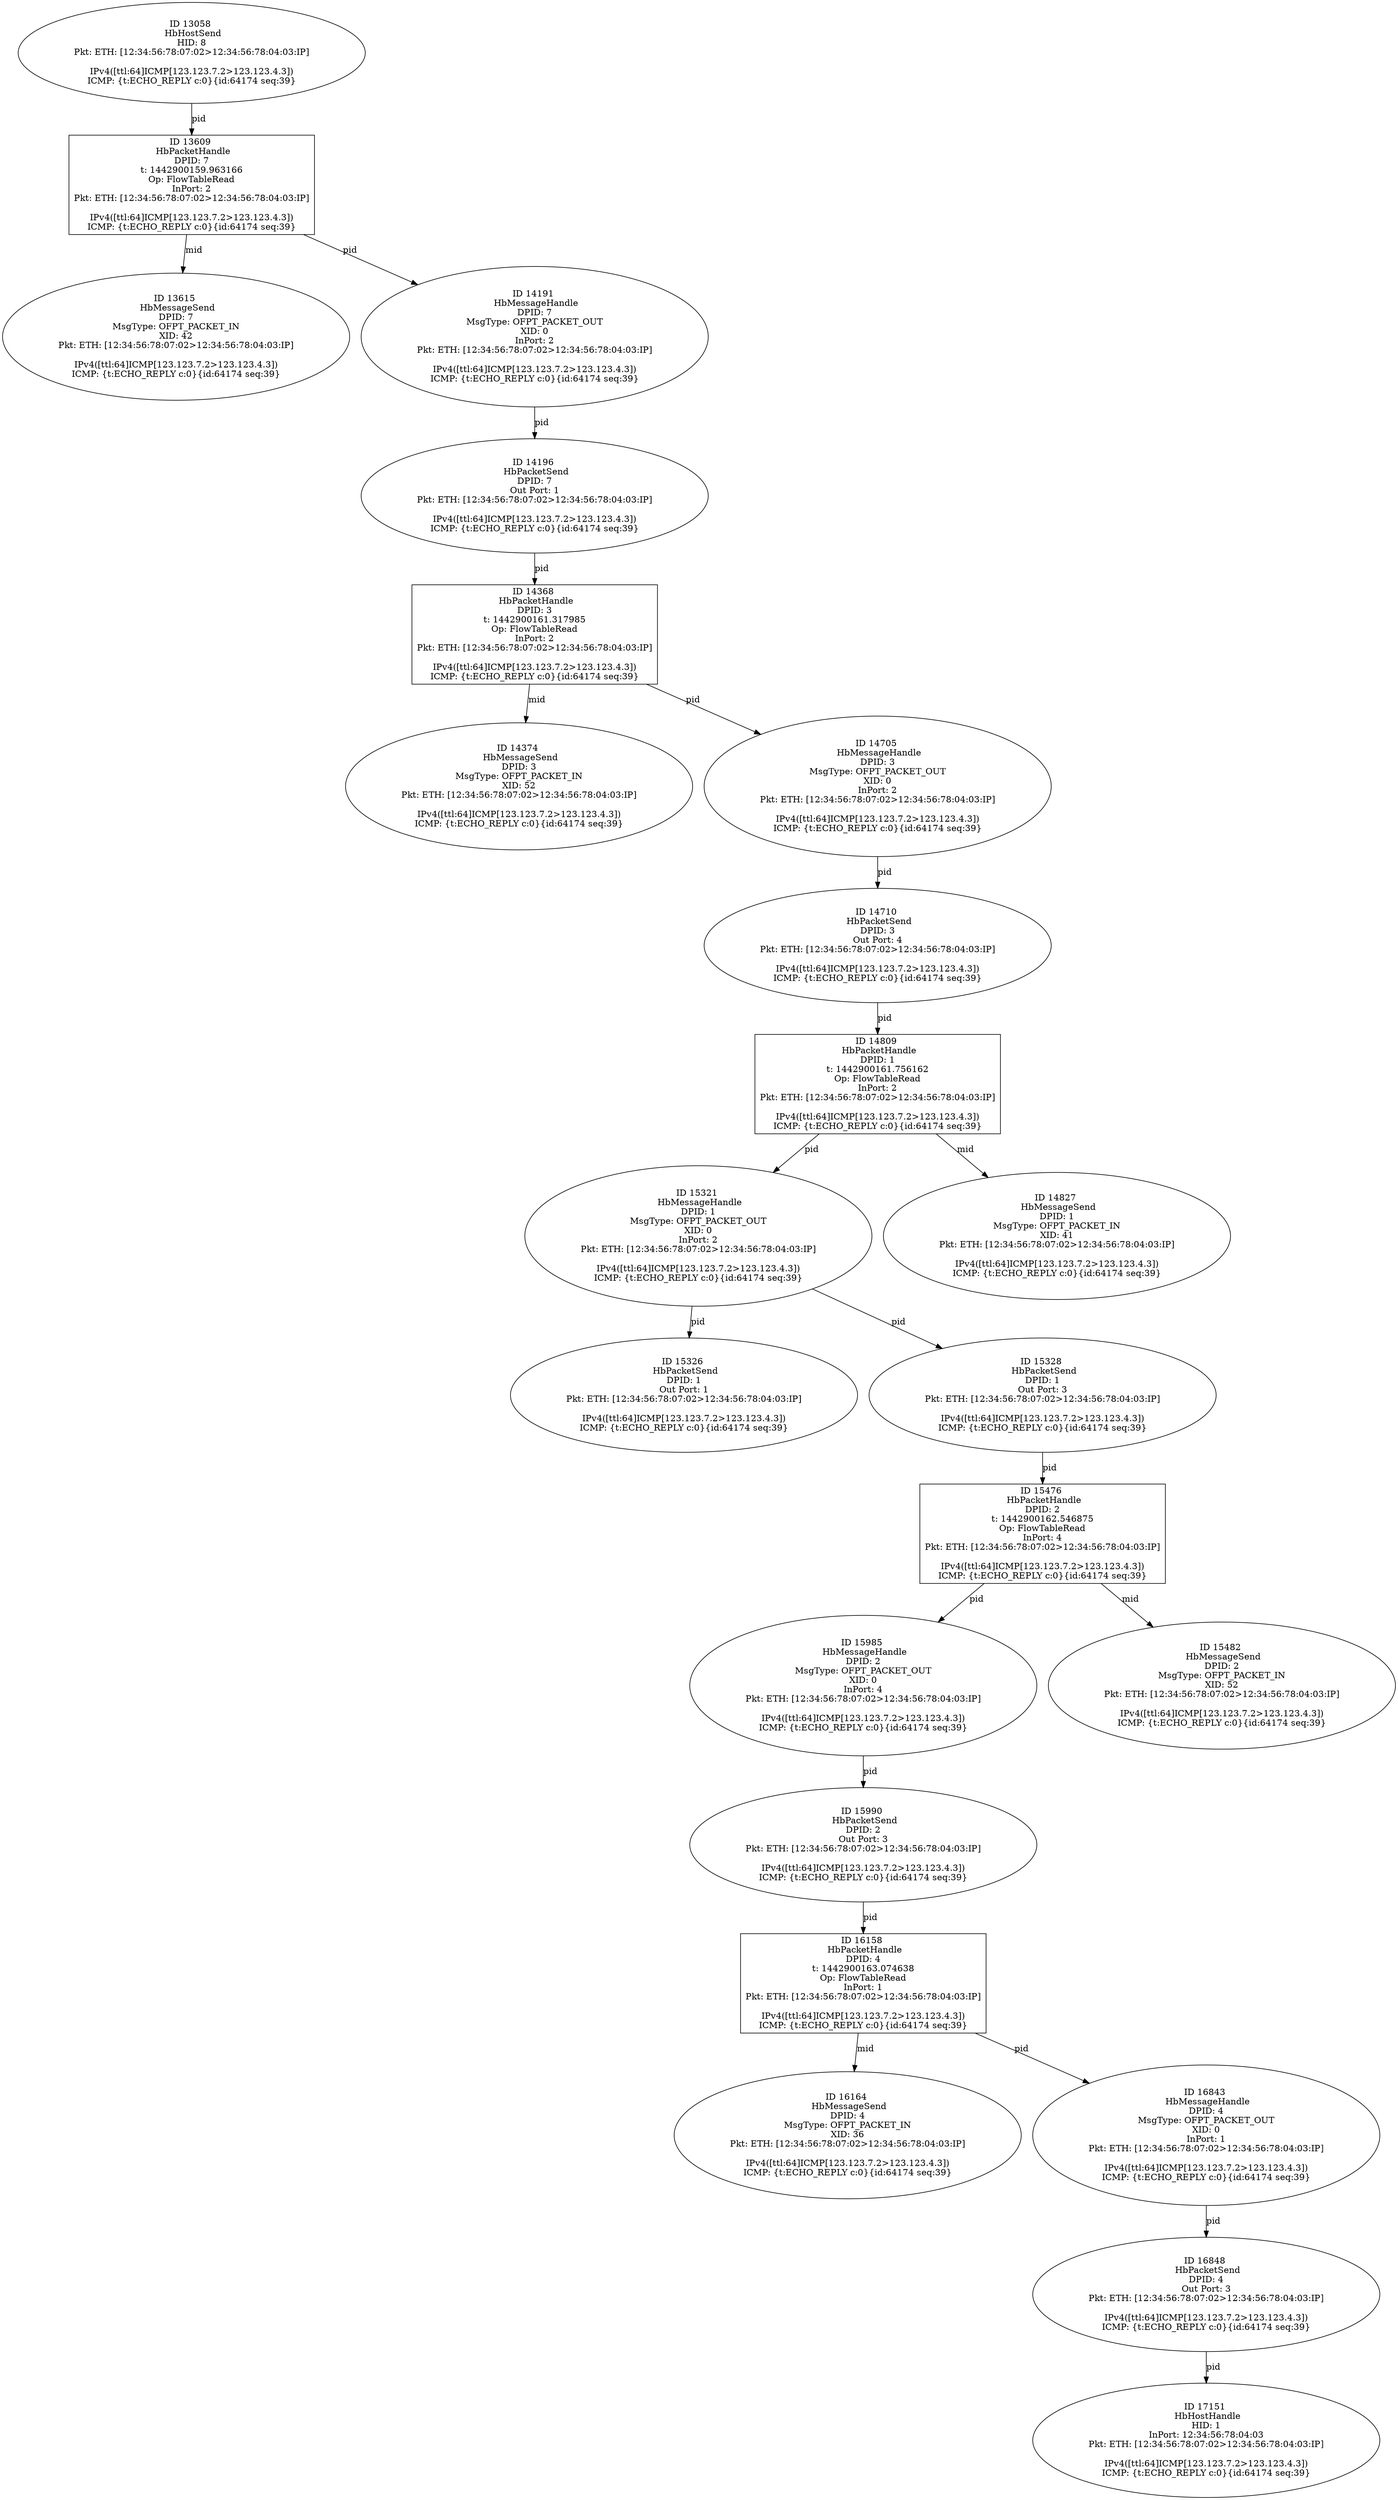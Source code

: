 strict digraph G {
13058 [shape=oval, event=<hb_events.HbHostSend object at 0x10acb0210>, label="ID 13058 
 HbHostSend
HID: 8
Pkt: ETH: [12:34:56:78:07:02>12:34:56:78:04:03:IP]

IPv4([ttl:64]ICMP[123.123.7.2>123.123.4.3])
ICMP: {t:ECHO_REPLY c:0}{id:64174 seq:39}"];
14809 [shape=box, event=<hb_events.HbPacketHandle object at 0x10b121a90>, label="ID 14809 
 HbPacketHandle
DPID: 1
t: 1442900161.756162
Op: FlowTableRead
InPort: 2
Pkt: ETH: [12:34:56:78:07:02>12:34:56:78:04:03:IP]

IPv4([ttl:64]ICMP[123.123.7.2>123.123.4.3])
ICMP: {t:ECHO_REPLY c:0}{id:64174 seq:39}"];
16158 [shape=box, event=<hb_events.HbPacketHandle object at 0x10b390710>, label="ID 16158 
 HbPacketHandle
DPID: 4
t: 1442900163.074638
Op: FlowTableRead
InPort: 1
Pkt: ETH: [12:34:56:78:07:02>12:34:56:78:04:03:IP]

IPv4([ttl:64]ICMP[123.123.7.2>123.123.4.3])
ICMP: {t:ECHO_REPLY c:0}{id:64174 seq:39}"];
14368 [shape=box, event=<hb_events.HbPacketHandle object at 0x10b074350>, label="ID 14368 
 HbPacketHandle
DPID: 3
t: 1442900161.317985
Op: FlowTableRead
InPort: 2
Pkt: ETH: [12:34:56:78:07:02>12:34:56:78:04:03:IP]

IPv4([ttl:64]ICMP[123.123.7.2>123.123.4.3])
ICMP: {t:ECHO_REPLY c:0}{id:64174 seq:39}"];
16164 [shape=oval, event=<hb_events.HbMessageSend object at 0x10b396990>, label="ID 16164 
 HbMessageSend
DPID: 4
MsgType: OFPT_PACKET_IN
XID: 36
Pkt: ETH: [12:34:56:78:07:02>12:34:56:78:04:03:IP]

IPv4([ttl:64]ICMP[123.123.7.2>123.123.4.3])
ICMP: {t:ECHO_REPLY c:0}{id:64174 seq:39}"];
14374 [shape=oval, event=<hb_events.HbMessageSend object at 0x10b074b10>, label="ID 14374 
 HbMessageSend
DPID: 3
MsgType: OFPT_PACKET_IN
XID: 52
Pkt: ETH: [12:34:56:78:07:02>12:34:56:78:04:03:IP]

IPv4([ttl:64]ICMP[123.123.7.2>123.123.4.3])
ICMP: {t:ECHO_REPLY c:0}{id:64174 seq:39}"];
14705 [shape=oval, event=<hb_events.HbMessageHandle object at 0x10b0f1450>, label="ID 14705 
 HbMessageHandle
DPID: 3
MsgType: OFPT_PACKET_OUT
XID: 0
InPort: 2
Pkt: ETH: [12:34:56:78:07:02>12:34:56:78:04:03:IP]

IPv4([ttl:64]ICMP[123.123.7.2>123.123.4.3])
ICMP: {t:ECHO_REPLY c:0}{id:64174 seq:39}"];
13609 [shape=box, event=<hb_events.HbPacketHandle object at 0x10aec3390>, label="ID 13609 
 HbPacketHandle
DPID: 7
t: 1442900159.963166
Op: FlowTableRead
InPort: 2
Pkt: ETH: [12:34:56:78:07:02>12:34:56:78:04:03:IP]

IPv4([ttl:64]ICMP[123.123.7.2>123.123.4.3])
ICMP: {t:ECHO_REPLY c:0}{id:64174 seq:39}"];
13615 [shape=oval, event=<hb_events.HbMessageSend object at 0x10aec3e50>, label="ID 13615 
 HbMessageSend
DPID: 7
MsgType: OFPT_PACKET_IN
XID: 42
Pkt: ETH: [12:34:56:78:07:02>12:34:56:78:04:03:IP]

IPv4([ttl:64]ICMP[123.123.7.2>123.123.4.3])
ICMP: {t:ECHO_REPLY c:0}{id:64174 seq:39}"];
14196 [shape=oval, event=<hb_events.HbPacketSend object at 0x10b019810>, label="ID 14196 
 HbPacketSend
DPID: 7
Out Port: 1
Pkt: ETH: [12:34:56:78:07:02>12:34:56:78:04:03:IP]

IPv4([ttl:64]ICMP[123.123.7.2>123.123.4.3])
ICMP: {t:ECHO_REPLY c:0}{id:64174 seq:39}"];
14710 [shape=oval, event=<hb_events.HbPacketSend object at 0x10b0f1950>, label="ID 14710 
 HbPacketSend
DPID: 3
Out Port: 4
Pkt: ETH: [12:34:56:78:07:02>12:34:56:78:04:03:IP]

IPv4([ttl:64]ICMP[123.123.7.2>123.123.4.3])
ICMP: {t:ECHO_REPLY c:0}{id:64174 seq:39}"];
16843 [shape=oval, event=<hb_events.HbMessageHandle object at 0x10b547290>, label="ID 16843 
 HbMessageHandle
DPID: 4
MsgType: OFPT_PACKET_OUT
XID: 0
InPort: 1
Pkt: ETH: [12:34:56:78:07:02>12:34:56:78:04:03:IP]

IPv4([ttl:64]ICMP[123.123.7.2>123.123.4.3])
ICMP: {t:ECHO_REPLY c:0}{id:64174 seq:39}"];
16848 [shape=oval, event=<hb_events.HbPacketSend object at 0x10b547810>, label="ID 16848 
 HbPacketSend
DPID: 4
Out Port: 3
Pkt: ETH: [12:34:56:78:07:02>12:34:56:78:04:03:IP]

IPv4([ttl:64]ICMP[123.123.7.2>123.123.4.3])
ICMP: {t:ECHO_REPLY c:0}{id:64174 seq:39}"];
15321 [shape=oval, event=<hb_events.HbMessageHandle object at 0x10b20d7d0>, label="ID 15321 
 HbMessageHandle
DPID: 1
MsgType: OFPT_PACKET_OUT
XID: 0
InPort: 2
Pkt: ETH: [12:34:56:78:07:02>12:34:56:78:04:03:IP]

IPv4([ttl:64]ICMP[123.123.7.2>123.123.4.3])
ICMP: {t:ECHO_REPLY c:0}{id:64174 seq:39}"];
15326 [shape=oval, event=<hb_events.HbPacketSend object at 0x10b216f10>, label="ID 15326 
 HbPacketSend
DPID: 1
Out Port: 1
Pkt: ETH: [12:34:56:78:07:02>12:34:56:78:04:03:IP]

IPv4([ttl:64]ICMP[123.123.7.2>123.123.4.3])
ICMP: {t:ECHO_REPLY c:0}{id:64174 seq:39}"];
15328 [shape=oval, event=<hb_events.HbPacketSend object at 0x10b21d0d0>, label="ID 15328 
 HbPacketSend
DPID: 1
Out Port: 3
Pkt: ETH: [12:34:56:78:07:02>12:34:56:78:04:03:IP]

IPv4([ttl:64]ICMP[123.123.7.2>123.123.4.3])
ICMP: {t:ECHO_REPLY c:0}{id:64174 seq:39}"];
14827 [shape=oval, event=<hb_events.HbMessageSend object at 0x10b127d10>, label="ID 14827 
 HbMessageSend
DPID: 1
MsgType: OFPT_PACKET_IN
XID: 41
Pkt: ETH: [12:34:56:78:07:02>12:34:56:78:04:03:IP]

IPv4([ttl:64]ICMP[123.123.7.2>123.123.4.3])
ICMP: {t:ECHO_REPLY c:0}{id:64174 seq:39}"];
14191 [shape=oval, event=<hb_events.HbMessageHandle object at 0x10b013f10>, label="ID 14191 
 HbMessageHandle
DPID: 7
MsgType: OFPT_PACKET_OUT
XID: 0
InPort: 2
Pkt: ETH: [12:34:56:78:07:02>12:34:56:78:04:03:IP]

IPv4([ttl:64]ICMP[123.123.7.2>123.123.4.3])
ICMP: {t:ECHO_REPLY c:0}{id:64174 seq:39}"];
15985 [shape=oval, event=<hb_events.HbMessageHandle object at 0x10b31fd90>, label="ID 15985 
 HbMessageHandle
DPID: 2
MsgType: OFPT_PACKET_OUT
XID: 0
InPort: 4
Pkt: ETH: [12:34:56:78:07:02>12:34:56:78:04:03:IP]

IPv4([ttl:64]ICMP[123.123.7.2>123.123.4.3])
ICMP: {t:ECHO_REPLY c:0}{id:64174 seq:39}"];
15476 [shape=box, event=<hb_events.HbPacketHandle object at 0x10b248e50>, label="ID 15476 
 HbPacketHandle
DPID: 2
t: 1442900162.546875
Op: FlowTableRead
InPort: 4
Pkt: ETH: [12:34:56:78:07:02>12:34:56:78:04:03:IP]

IPv4([ttl:64]ICMP[123.123.7.2>123.123.4.3])
ICMP: {t:ECHO_REPLY c:0}{id:64174 seq:39}"];
15990 [shape=oval, event=<hb_events.HbPacketSend object at 0x10b3272d0>, label="ID 15990 
 HbPacketSend
DPID: 2
Out Port: 3
Pkt: ETH: [12:34:56:78:07:02>12:34:56:78:04:03:IP]

IPv4([ttl:64]ICMP[123.123.7.2>123.123.4.3])
ICMP: {t:ECHO_REPLY c:0}{id:64174 seq:39}"];
15482 [shape=oval, event=<hb_events.HbMessageSend object at 0x10b24f5d0>, label="ID 15482 
 HbMessageSend
DPID: 2
MsgType: OFPT_PACKET_IN
XID: 52
Pkt: ETH: [12:34:56:78:07:02>12:34:56:78:04:03:IP]

IPv4([ttl:64]ICMP[123.123.7.2>123.123.4.3])
ICMP: {t:ECHO_REPLY c:0}{id:64174 seq:39}"];
17151 [shape=oval, event=<hb_events.HbHostHandle object at 0x10b6370d0>, label="ID 17151 
 HbHostHandle
HID: 1
InPort: 12:34:56:78:04:03
Pkt: ETH: [12:34:56:78:07:02>12:34:56:78:04:03:IP]

IPv4([ttl:64]ICMP[123.123.7.2>123.123.4.3])
ICMP: {t:ECHO_REPLY c:0}{id:64174 seq:39}"];
13058 -> 13609  [rel=pid, label=pid];
14809 -> 15321  [rel=pid, label=pid];
14809 -> 14827  [rel=mid, label=mid];
16158 -> 16843  [rel=pid, label=pid];
16158 -> 16164  [rel=mid, label=mid];
14368 -> 14705  [rel=pid, label=pid];
14368 -> 14374  [rel=mid, label=mid];
14705 -> 14710  [rel=pid, label=pid];
13609 -> 14191  [rel=pid, label=pid];
13609 -> 13615  [rel=mid, label=mid];
14196 -> 14368  [rel=pid, label=pid];
14710 -> 14809  [rel=pid, label=pid];
16843 -> 16848  [rel=pid, label=pid];
16848 -> 17151  [rel=pid, label=pid];
15321 -> 15328  [rel=pid, label=pid];
15321 -> 15326  [rel=pid, label=pid];
15328 -> 15476  [rel=pid, label=pid];
14191 -> 14196  [rel=pid, label=pid];
15985 -> 15990  [rel=pid, label=pid];
15476 -> 15985  [rel=pid, label=pid];
15476 -> 15482  [rel=mid, label=mid];
15990 -> 16158  [rel=pid, label=pid];
}
